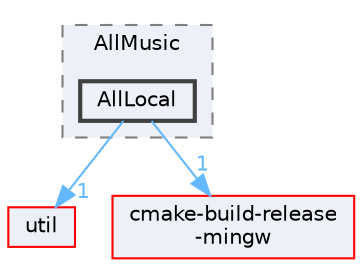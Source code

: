 digraph "AllLocal"
{
 // LATEX_PDF_SIZE
  bgcolor="transparent";
  edge [fontname=Helvetica,fontsize=10,labelfontname=Helvetica,labelfontsize=10];
  node [fontname=Helvetica,fontsize=10,shape=box,height=0.2,width=0.4];
  compound=true
  subgraph clusterdir_498ec84b4a3180a9b28d4c2c2e263734 {
    graph [ bgcolor="#edf0f7", pencolor="grey50", label="AllMusic", fontname=Helvetica,fontsize=10 style="filled,dashed", URL="dir_498ec84b4a3180a9b28d4c2c2e263734.html",tooltip=""]
  dir_3d4b782522095e9c92ef9a4b16095111 [label="AllLocal", fillcolor="#edf0f7", color="grey25", style="filled,bold", URL="dir_3d4b782522095e9c92ef9a4b16095111.html",tooltip=""];
  }
  dir_23ec12649285f9fabf3a6b7380226c28 [label="util", fillcolor="#edf0f7", color="red", style="filled", URL="dir_23ec12649285f9fabf3a6b7380226c28.html",tooltip=""];
  dir_d3305b01cebad1f13f311f52d3f850d2 [label="cmake-build-release\l-mingw", fillcolor="#edf0f7", color="red", style="filled", URL="dir_d3305b01cebad1f13f311f52d3f850d2.html",tooltip=""];
  dir_3d4b782522095e9c92ef9a4b16095111->dir_23ec12649285f9fabf3a6b7380226c28 [headlabel="1", labeldistance=1.5 headhref="dir_000027_000341.html" href="dir_000027_000341.html" color="steelblue1" fontcolor="steelblue1"];
  dir_3d4b782522095e9c92ef9a4b16095111->dir_d3305b01cebad1f13f311f52d3f850d2 [headlabel="1", labeldistance=1.5 headhref="dir_000027_000050.html" href="dir_000027_000050.html" color="steelblue1" fontcolor="steelblue1"];
}
